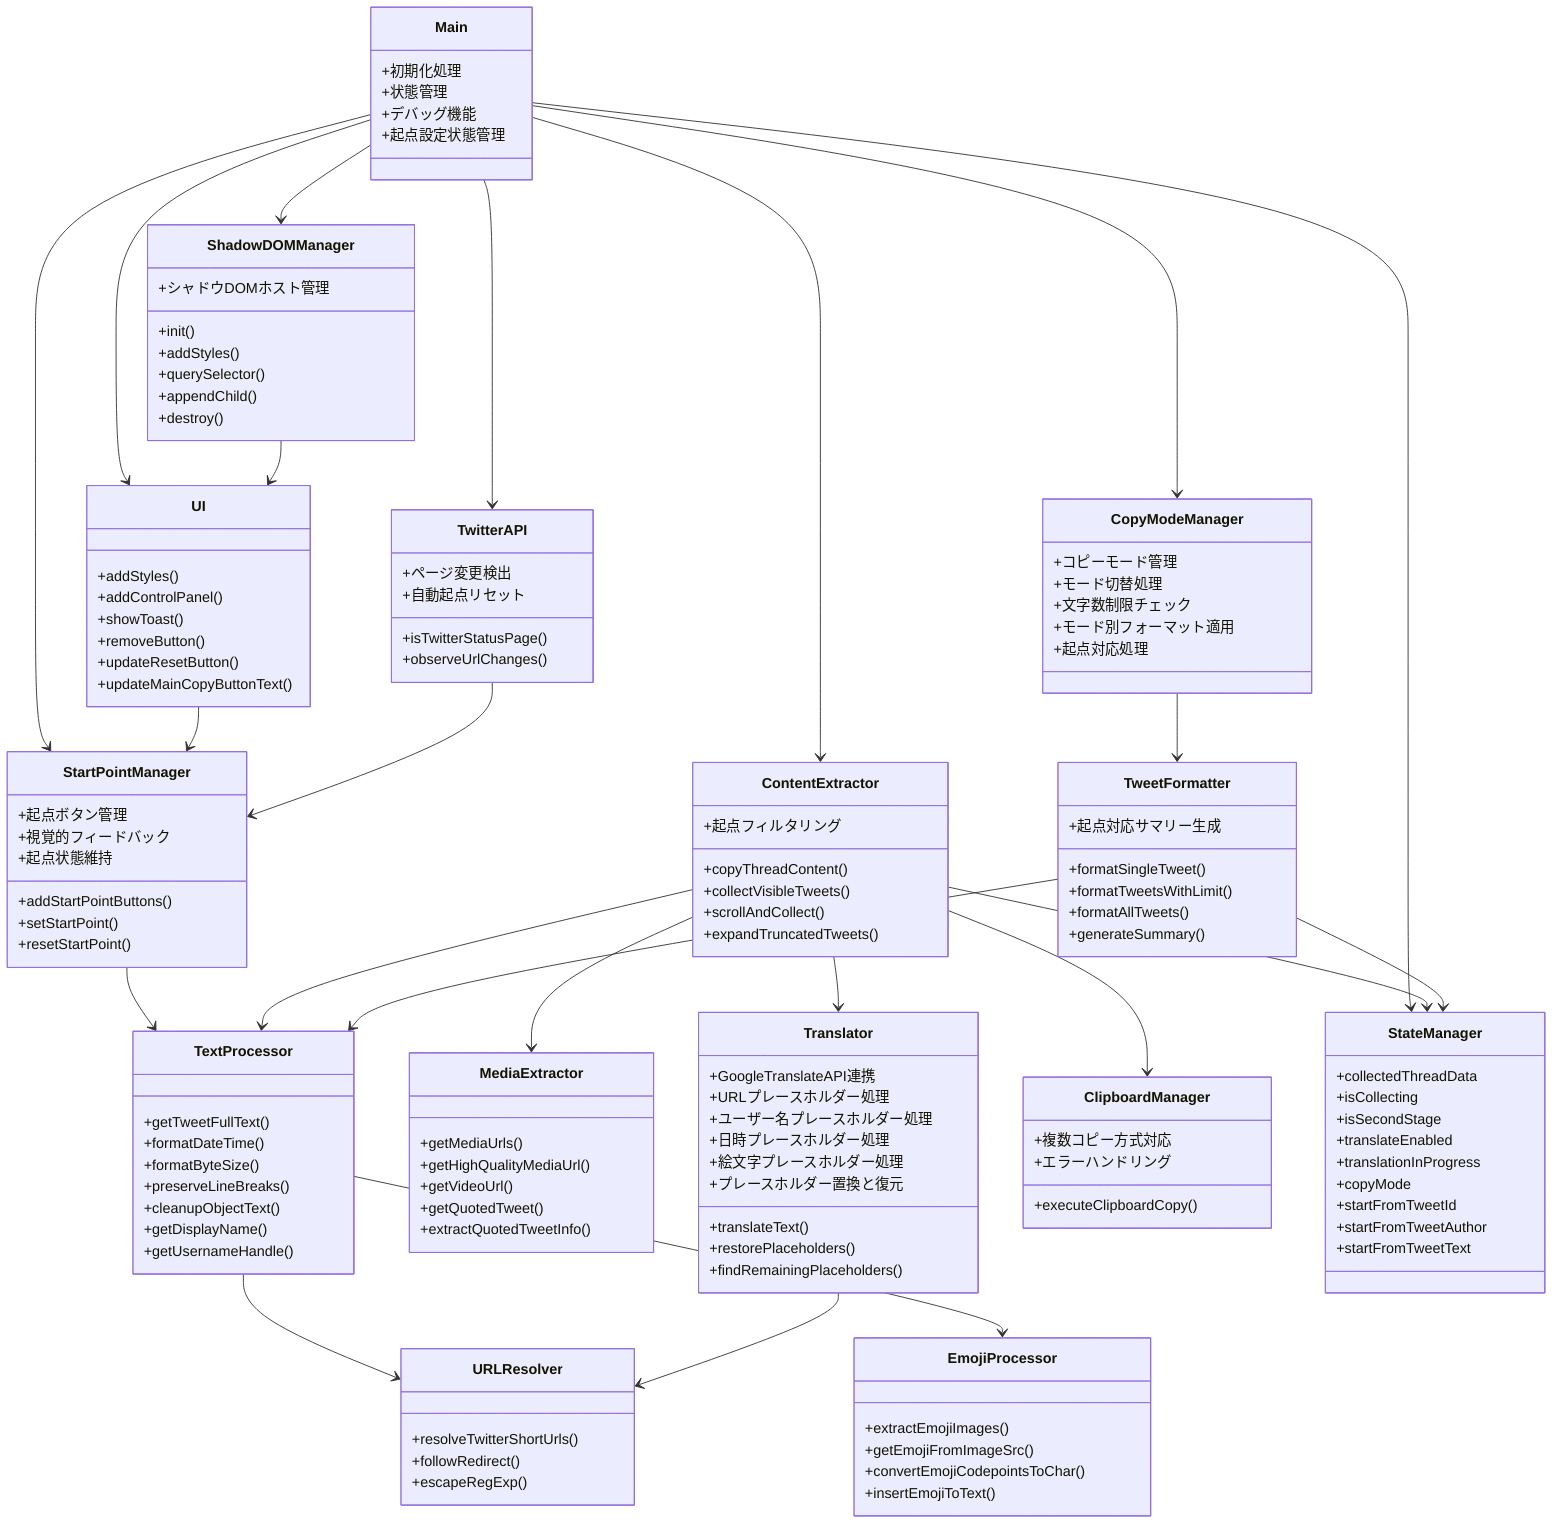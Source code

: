 classDiagram
    class Main {
        +初期化処理
        +状態管理
        +デバッグ機能
        +起点設定状態管理
    }

    class ShadowDOMManager {
        +init()
        +addStyles()
        +querySelector()
        +appendChild()
        +destroy()
        +シャドウDOMホスト管理
    }

    class UI {
        +addStyles()
        +addControlPanel()
        +showToast()
        +removeButton()
        +updateResetButton()
        +updateMainCopyButtonText()
    }

    class StartPointManager {
        +addStartPointButtons()
        +setStartPoint()
        +resetStartPoint()
        +起点ボタン管理
        +視覚的フィードバック
        +起点状態維持
    }

    class TwitterAPI {
        +isTwitterStatusPage()
        +observeUrlChanges()
        +ページ変更検出
        +自動起点リセット
    }

    class ContentExtractor {
        +copyThreadContent()
        +collectVisibleTweets()
        +scrollAndCollect()
        +expandTruncatedTweets()
        +起点フィルタリング
    }

    class TextProcessor {
        +getTweetFullText()
        +formatDateTime()
        +formatByteSize()
        +preserveLineBreaks()
        +cleanupObjectText()
        +getDisplayName()
        +getUsernameHandle()
    }

    class TweetFormatter {
        +formatSingleTweet()
        +formatTweetsWithLimit()
        +formatAllTweets()
        +generateSummary()
        +起点対応サマリー生成
    }

    class EmojiProcessor {
        +extractEmojiImages()
        +getEmojiFromImageSrc()
        +convertEmojiCodepointsToChar()
        +insertEmojiToText()
    }

    class URLResolver {
        +resolveTwitterShortUrls()
        +followRedirect()
        +escapeRegExp()
    }

    class MediaExtractor {
        +getMediaUrls()
        +getHighQualityMediaUrl()
        +getVideoUrl()
        +getQuotedTweet()
        +extractQuotedTweetInfo()
    }

    class Translator {
        +translateText()
        +GoogleTranslateAPI連携
        +URLプレースホルダー処理
        +ユーザー名プレースホルダー処理
        +日時プレースホルダー処理
        +絵文字プレースホルダー処理
        +プレースホルダー置換と復元
        +restorePlaceholders()
        +findRemainingPlaceholders()
    }

    class ClipboardManager {
        +executeClipboardCopy()
        +複数コピー方式対応
        +エラーハンドリング
    }

    class CopyModeManager {
        +コピーモード管理
        +モード切替処理
        +文字数制限チェック
        +モード別フォーマット適用
        +起点対応処理
    }

    class StateManager {
        +collectedThreadData
        +isCollecting
        +isSecondStage
        +translateEnabled
        +translationInProgress
        +copyMode
        +startFromTweetId
        +startFromTweetAuthor
        +startFromTweetText
    }

    Main --> ShadowDOMManager
    Main --> UI
    Main --> TwitterAPI
    Main --> ContentExtractor
    Main --> CopyModeManager
    Main --> StartPointManager
    Main --> StateManager
    
    ShadowDOMManager --> UI
    UI --> StartPointManager
    StartPointManager --> TextProcessor
    TwitterAPI --> StartPointManager
    
    ContentExtractor --> TextProcessor
    ContentExtractor --> MediaExtractor
    ContentExtractor --> Translator
    ContentExtractor --> ClipboardManager
    ContentExtractor --> StateManager
    
    TextProcessor --> URLResolver
    TextProcessor --> EmojiProcessor
    Translator --> URLResolver
    CopyModeManager --> TweetFormatter
    TweetFormatter --> TextProcessor
    TweetFormatter --> StateManager